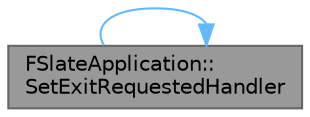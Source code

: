 digraph "FSlateApplication::SetExitRequestedHandler"
{
 // INTERACTIVE_SVG=YES
 // LATEX_PDF_SIZE
  bgcolor="transparent";
  edge [fontname=Helvetica,fontsize=10,labelfontname=Helvetica,labelfontsize=10];
  node [fontname=Helvetica,fontsize=10,shape=box,height=0.2,width=0.4];
  rankdir="LR";
  Node1 [id="Node000001",label="FSlateApplication::\lSetExitRequestedHandler",height=0.2,width=0.4,color="gray40", fillcolor="grey60", style="filled", fontcolor="black",tooltip="Assign a delegate to be called when this application is requesting an exit (e.g."];
  Node1 -> Node1 [id="edge1_Node000001_Node000001",color="steelblue1",style="solid",tooltip=" "];
}

